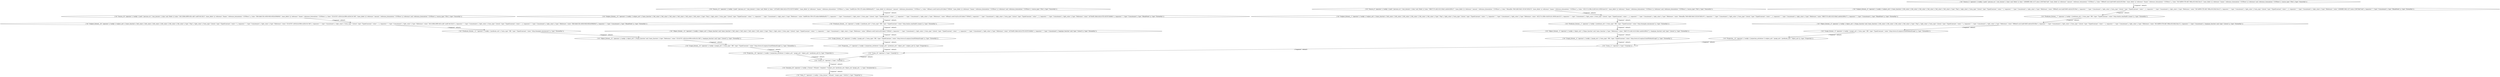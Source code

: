 digraph {
    0 [ label = "{\"id\":\"Source_0\",\"operator\":{\"config\":{\"path\":\"persons.csv\",\"root_iterator\":{\"alias\":null,\"fields\":[{\"alias\":\"8fbf7570-c4b3-4510-8de2-a4e0e5499c37\",\"inner_fields\":[],\"reference\":\"amount\",\"reference_formulation\":\"CSVRows\"},{\"alias\":\"8beeaf8a-7849-4fd0-9d43-2023b7b95b76\",\"inner_fields\":[],\"reference\":\"lname\",\"reference_formulation\":\"CSVRows\"},{\"alias\":\"4f2227c5-f6fe-41d8-9c2d-16f581abc553\",\"inner_fields\":[],\"reference\":\"fname\",\"reference_formulation\":\"CSVRows\"}],\"reference\":null,\"reference_formulation\":\"CSVRows\"},\"source_type\":\"File\"},\"type\":\"SourceOp\"}}" ]
    1 [ label = "{\"id\":\"Subject_Extend__1\",\"operator\":{\"config\":{\"subject_attr\":{\"inner_function\":{\"left_value\":{\"left_value\":{\"left_value\":{\"left_value\":{\"left_value\":{\"left_value\":{\"type\":\"Nop\"},\"right_value\":{\"term_type\":\"Literal\",\"type\":\"TypedConstant\",\"value\":\"\"},\"separator\":\"\",\"type\":\"Concatenate\"},\"right_value\":{\"type\":\"Reference\",\"value\":\"4f2227c5-f6fe-41d8-9c2d-16f581abc553\"},\"separator\":\"\",\"type\":\"Concatenate\"},\"right_value\":{\"term_type\":\"Literal\",\"type\":\"TypedConstant\",\"value\":\"_\"},\"separator\":\"\",\"type\":\"Concatenate\"},\"right_value\":{\"type\":\"Reference\",\"value\":\"8beeaf8a-7849-4fd0-9d43-2023b7b95b76\"},\"separator\":\"\",\"type\":\"Concatenate\"},\"right_value\":{\"term_type\":\"Literal\",\"type\":\"TypedConstant\",\"value\":\"_\"},\"separator\":\"\",\"type\":\"Concatenate\"},\"right_value\":{\"type\":\"Reference\",\"value\":\"8fbf7570-c4b3-4510-8de2-a4e0e5499c37\"},\"separator\":\"\",\"type\":\"Concatenate\"},\"type\":\"BlankNode\"}},\"type\":\"ExtendOp\"}}" ]
    2 [ label = "{\"id\":\"Predicate_Extend__2\",\"operator\":{\"config\":{\"predicate_attr\":{\"term_type\":\"IRI\",\"type\":\"TypedConstant\",\"value\":\"http://example.com/amount\"}},\"type\":\"ExtendOp\"}}" ]
    3 [ label = "{\"id\":\"Object_Extend__3\",\"operator\":{\"config\":{\"object_attr\":{\"dtype_function\":null,\"inner_function\":{\"type\":\"Reference\",\"value\":\"8fbf7570-c4b3-4510-8de2-a4e0e5499c37\"},\"langtype_function\":null,\"type\":\"Literal\"}},\"type\":\"ExtendOp\"}}" ]
    4 [ label = "{\"id\":\"Graph_Extend__4\",\"operator\":{\"config\":{\"graph_attr\":{\"term_type\":\"IRI\",\"type\":\"TypedConstant\",\"value\":\"http://www.w3.org/ns/r2rml#DefaultGraph\"}},\"type\":\"ExtendOp\"}}" ]
    5 [ label = "{\"id\":\"Source_5\",\"operator\":{\"config\":{\"path\":\"persons.csv\",\"root_iterator\":{\"alias\":null,\"fields\":[{\"alias\":\"d3608ff3-58d1-4272-abce-120676dd74a8\",\"inner_fields\":[],\"reference\":\"amount\",\"reference_formulation\":\"CSVRows\"},{\"alias\":\"9f6feef2-cec4-4ad0-8d03-ede3e29250be\",\"inner_fields\":[],\"reference\":\"fname\",\"reference_formulation\":\"CSVRows\"},{\"alias\":\"6b7e6f99-07f0-4fd7-966a-65316b224e13\",\"inner_fields\":[],\"reference\":\"lname\",\"reference_formulation\":\"CSVRows\"}],\"reference\":null,\"reference_formulation\":\"CSVRows\"},\"source_type\":\"File\"},\"type\":\"SourceOp\"}}" ]
    6 [ label = "{\"id\":\"Subject_Extend__6\",\"operator\":{\"config\":{\"subject_attr\":{\"inner_function\":{\"left_value\":{\"left_value\":{\"left_value\":{\"left_value\":{\"left_value\":{\"left_value\":{\"type\":\"Nop\"},\"right_value\":{\"term_type\":\"Literal\",\"type\":\"TypedConstant\",\"value\":\"\"},\"separator\":\"\",\"type\":\"Concatenate\"},\"right_value\":{\"type\":\"Reference\",\"value\":\"9f6feef2-cec4-4ad0-8d03-ede3e29250be\"},\"separator\":\"\",\"type\":\"Concatenate\"},\"right_value\":{\"term_type\":\"Literal\",\"type\":\"TypedConstant\",\"value\":\"_\"},\"separator\":\"\",\"type\":\"Concatenate\"},\"right_value\":{\"type\":\"Reference\",\"value\":\"6b7e6f99-07f0-4fd7-966a-65316b224e13\"},\"separator\":\"\",\"type\":\"Concatenate\"},\"right_value\":{\"term_type\":\"Literal\",\"type\":\"TypedConstant\",\"value\":\"_\"},\"separator\":\"\",\"type\":\"Concatenate\"},\"right_value\":{\"type\":\"Reference\",\"value\":\"d3608ff3-58d1-4272-abce-120676dd74a8\"},\"separator\":\"\",\"type\":\"Concatenate\"},\"type\":\"BlankNode\"}},\"type\":\"ExtendOp\"}}" ]
    7 [ label = "{\"id\":\"Predicate_Extend__7\",\"operator\":{\"config\":{\"predicate_attr\":{\"term_type\":\"IRI\",\"type\":\"TypedConstant\",\"value\":\"http://xmlns.com/foaf/0.1/name\"}},\"type\":\"ExtendOp\"}}" ]
    8 [ label = "{\"id\":\"Object_Extend__8\",\"operator\":{\"config\":{\"object_attr\":{\"dtype_function\":null,\"inner_function\":{\"left_value\":{\"left_value\":{\"left_value\":{\"left_value\":{\"type\":\"Nop\"},\"right_value\":{\"term_type\":\"Literal\",\"type\":\"TypedConstant\",\"value\":\"\"},\"separator\":\"\",\"type\":\"Concatenate\"},\"right_value\":{\"type\":\"Reference\",\"value\":\"9f6feef2-cec4-4ad0-8d03-ede3e29250be\"},\"separator\":\"\",\"type\":\"Concatenate\"},\"right_value\":{\"term_type\":\"Literal\",\"type\":\"TypedConstant\",\"value\":\" \"},\"separator\":\"\",\"type\":\"Concatenate\"},\"right_value\":{\"type\":\"Reference\",\"value\":\"6b7e6f99-07f0-4fd7-966a-65316b224e13\"},\"separator\":\"\",\"type\":\"Concatenate\"},\"langtype_function\":null,\"type\":\"Literal\"}},\"type\":\"ExtendOp\"}}" ]
    9 [ label = "{\"id\":\"Graph_Extend__9\",\"operator\":{\"config\":{\"graph_attr\":{\"term_type\":\"IRI\",\"type\":\"TypedConstant\",\"value\":\"http://www.w3.org/ns/r2rml#DefaultGraph\"}},\"type\":\"ExtendOp\"}}" ]
    10 [ label = "{\"id\":\"Projection__10\",\"operator\":{\"config\":{\"projection_attributes\":[\"subject_attr\",\"graph_attr\",\"predicate_attr\",\"object_attr\"]},\"type\":\"ProjectOp\"}}" ]
    11 [ label = "{\"id\":\"Union_11\",\"operator\":{\"type\":\"UnionOp\"}}" ]
    12 [ label = "{\"id\":\"Source_12\",\"operator\":{\"config\":{\"path\":\"persons.csv\",\"root_iterator\":{\"alias\":null,\"fields\":[{\"alias\":\"c870e0f5-5bb4-441b-97f5-05f7874b9bf1\",\"inner_fields\":[],\"reference\":\"lname\",\"reference_formulation\":\"CSVRows\"},{\"alias\":\"bed8f14d-e769-47f5-a6ee-6d86d6a4f527\",\"inner_fields\":[],\"reference\":\"amount\",\"reference_formulation\":\"CSVRows\"},{\"alias\":\"bf6eae1c-ee43-4a2d-a243-fa6a2770904d\",\"inner_fields\":[],\"reference\":\"fname\",\"reference_formulation\":\"CSVRows\"}],\"reference\":null,\"reference_formulation\":\"CSVRows\"},\"source_type\":\"File\"},\"type\":\"SourceOp\"}}" ]
    13 [ label = "{\"id\":\"Subject_Extend__13\",\"operator\":{\"config\":{\"subject_attr\":{\"inner_function\":{\"left_value\":{\"left_value\":{\"left_value\":{\"left_value\":{\"left_value\":{\"left_value\":{\"type\":\"Nop\"},\"right_value\":{\"term_type\":\"Literal\",\"type\":\"TypedConstant\",\"value\":\"\"},\"separator\":\"\",\"type\":\"Concatenate\"},\"right_value\":{\"type\":\"Reference\",\"value\":\"bed8f14d-e769-47f5-a6ee-6d86d6a4f527\"},\"separator\":\"\",\"type\":\"Concatenate\"},\"right_value\":{\"term_type\":\"Literal\",\"type\":\"TypedConstant\",\"value\":\"_\"},\"separator\":\"\",\"type\":\"Concatenate\"},\"right_value\":{\"type\":\"Reference\",\"value\":\"bf6eae1c-ee43-4a2d-a243-fa6a2770904d\"},\"separator\":\"\",\"type\":\"Concatenate\"},\"right_value\":{\"term_type\":\"Literal\",\"type\":\"TypedConstant\",\"value\":\"_\"},\"separator\":\"\",\"type\":\"Concatenate\"},\"right_value\":{\"type\":\"Reference\",\"value\":\"c870e0f5-5bb4-441b-97f5-05f7874b9bf1\"},\"separator\":\"\",\"type\":\"Concatenate\"},\"type\":\"BlankNode\"}},\"type\":\"ExtendOp\"}}" ]
    14 [ label = "{\"id\":\"Predicate_Extend__14\",\"operator\":{\"config\":{\"predicate_attr\":{\"term_type\":\"IRI\",\"type\":\"TypedConstant\",\"value\":\"http://xmlns.com/foaf/0.1/name\"}},\"type\":\"ExtendOp\"}}" ]
    15 [ label = "{\"id\":\"Object_Extend__15\",\"operator\":{\"config\":{\"object_attr\":{\"dtype_function\":null,\"inner_function\":{\"left_value\":{\"left_value\":{\"left_value\":{\"left_value\":{\"type\":\"Nop\"},\"right_value\":{\"term_type\":\"Literal\",\"type\":\"TypedConstant\",\"value\":\"\"},\"separator\":\"\",\"type\":\"Concatenate\"},\"right_value\":{\"type\":\"Reference\",\"value\":\"bf6eae1c-ee43-4a2d-a243-fa6a2770904d\"},\"separator\":\"\",\"type\":\"Concatenate\"},\"right_value\":{\"term_type\":\"Literal\",\"type\":\"TypedConstant\",\"value\":\" \"},\"separator\":\"\",\"type\":\"Concatenate\"},\"right_value\":{\"type\":\"Reference\",\"value\":\"c870e0f5-5bb4-441b-97f5-05f7874b9bf1\"},\"separator\":\"\",\"type\":\"Concatenate\"},\"langtype_function\":null,\"type\":\"Literal\"}},\"type\":\"ExtendOp\"}}" ]
    16 [ label = "{\"id\":\"Graph_Extend__16\",\"operator\":{\"config\":{\"graph_attr\":{\"term_type\":\"IRI\",\"type\":\"TypedConstant\",\"value\":\"http://www.w3.org/ns/r2rml#DefaultGraph\"}},\"type\":\"ExtendOp\"}}" ]
    17 [ label = "{\"id\":\"Projection__17\",\"operator\":{\"config\":{\"projection_attributes\":[\"graph_attr\",\"predicate_attr\",\"object_attr\",\"subject_attr\"]},\"type\":\"ProjectOp\"}}" ]
    18 [ label = "{\"id\":\"Union_18\",\"operator\":{\"type\":\"UnionOp\"}}" ]
    19 [ label = "{\"id\":\"Source_19\",\"operator\":{\"config\":{\"path\":\"persons.csv\",\"root_iterator\":{\"alias\":null,\"fields\":[{\"alias\":\"4615286d-d999-481e-afb7-acd67e613b23\",\"inner_fields\":[],\"reference\":\"fname\",\"reference_formulation\":\"CSVRows\"},{\"alias\":\"fb814bbf-35fc-4858-9628-f82b309bf0d3\",\"inner_fields\":[],\"reference\":\"lname\",\"reference_formulation\":\"CSVRows\"},{\"alias\":\"f2318787-c50f-42cd-9f04-cb28c10c7df5\",\"inner_fields\":[],\"reference\":\"amount\",\"reference_formulation\":\"CSVRows\"}],\"reference\":null,\"reference_formulation\":\"CSVRows\"},\"source_type\":\"File\"},\"type\":\"SourceOp\"}}" ]
    20 [ label = "{\"id\":\"Subject_Extend__20\",\"operator\":{\"config\":{\"subject_attr\":{\"inner_function\":{\"left_value\":{\"left_value\":{\"left_value\":{\"left_value\":{\"left_value\":{\"left_value\":{\"type\":\"Nop\"},\"right_value\":{\"term_type\":\"Literal\",\"type\":\"TypedConstant\",\"value\":\"\"},\"separator\":\"\",\"type\":\"Concatenate\"},\"right_value\":{\"type\":\"Reference\",\"value\":\"f2318787-c50f-42cd-9f04-cb28c10c7df5\"},\"separator\":\"\",\"type\":\"Concatenate\"},\"right_value\":{\"term_type\":\"Literal\",\"type\":\"TypedConstant\",\"value\":\"_\"},\"separator\":\"\",\"type\":\"Concatenate\"},\"right_value\":{\"type\":\"Reference\",\"value\":\"4615286d-d999-481e-afb7-acd67e613b23\"},\"separator\":\"\",\"type\":\"Concatenate\"},\"right_value\":{\"term_type\":\"Literal\",\"type\":\"TypedConstant\",\"value\":\"_\"},\"separator\":\"\",\"type\":\"Concatenate\"},\"right_value\":{\"type\":\"Reference\",\"value\":\"fb814bbf-35fc-4858-9628-f82b309bf0d3\"},\"separator\":\"\",\"type\":\"Concatenate\"},\"type\":\"BlankNode\"}},\"type\":\"ExtendOp\"}}" ]
    21 [ label = "{\"id\":\"Predicate_Extend__21\",\"operator\":{\"config\":{\"predicate_attr\":{\"term_type\":\"IRI\",\"type\":\"TypedConstant\",\"value\":\"http://example.com/amount\"}},\"type\":\"ExtendOp\"}}" ]
    22 [ label = "{\"id\":\"Object_Extend__22\",\"operator\":{\"config\":{\"object_attr\":{\"dtype_function\":null,\"inner_function\":{\"type\":\"Reference\",\"value\":\"f2318787-c50f-42cd-9f04-cb28c10c7df5\"},\"langtype_function\":null,\"type\":\"Literal\"}},\"type\":\"ExtendOp\"}}" ]
    23 [ label = "{\"id\":\"Graph_Extend__23\",\"operator\":{\"config\":{\"graph_attr\":{\"term_type\":\"IRI\",\"type\":\"TypedConstant\",\"value\":\"http://www.w3.org/ns/r2rml#DefaultGraph\"}},\"type\":\"ExtendOp\"}}" ]
    24 [ label = "{\"id\":\"Projection__24\",\"operator\":{\"config\":{\"projection_attributes\":[\"subject_attr\",\"graph_attr\",\"object_attr\",\"predicate_attr\"]},\"type\":\"ProjectOp\"}}" ]
    25 [ label = "{\"id\":\"Union_25\",\"operator\":{\"type\":\"UnionOp\"}}" ]
    26 [ label = "{\"id\":\"Serialize_26\",\"operator\":{\"config\":{\"format\":\"NQuads\",\"template\":\"?subject_attr ?predicate_attr ?object_attr ?graph_attr .\"},\"type\":\"SerializerOp\"}}" ]
    27 [ label = "{\"id\":\"Sink_27\",\"operator\":{\"config\":{\"data_format\":\"NQuads\",\"target_type\":\"StdOut\"},\"type\":\"TargetOp\"}}" ]
    0 -> 1 [ label = "{\"fragment\": default}" ]
    1 -> 2 [ label = "{\"fragment\": default}" ]
    2 -> 3 [ label = "{\"fragment\": default}" ]
    3 -> 4 [ label = "{\"fragment\": default}" ]
    5 -> 6 [ label = "{\"fragment\": default}" ]
    6 -> 7 [ label = "{\"fragment\": default}" ]
    7 -> 8 [ label = "{\"fragment\": default}" ]
    8 -> 9 [ label = "{\"fragment\": default}" ]
    9 -> 10 [ label = "{\"fragment\": default}" ]
    4 -> 11 [ label = "{\"fragment\": default}" ]
    10 -> 11 [ label = "{\"fragment\": default}" ]
    12 -> 13 [ label = "{\"fragment\": default}" ]
    13 -> 14 [ label = "{\"fragment\": default}" ]
    14 -> 15 [ label = "{\"fragment\": default}" ]
    15 -> 16 [ label = "{\"fragment\": default}" ]
    16 -> 17 [ label = "{\"fragment\": default}" ]
    11 -> 18 [ label = "{\"fragment\": default}" ]
    17 -> 18 [ label = "{\"fragment\": default}" ]
    19 -> 20 [ label = "{\"fragment\": default}" ]
    20 -> 21 [ label = "{\"fragment\": default}" ]
    21 -> 22 [ label = "{\"fragment\": default}" ]
    22 -> 23 [ label = "{\"fragment\": default}" ]
    23 -> 24 [ label = "{\"fragment\": default}" ]
    18 -> 25 [ label = "{\"fragment\": default}" ]
    24 -> 25 [ label = "{\"fragment\": default}" ]
    25 -> 26 [ label = "{\"fragment\": default}" ]
    26 -> 27 [ label = "{\"fragment\": default}" ]
}
